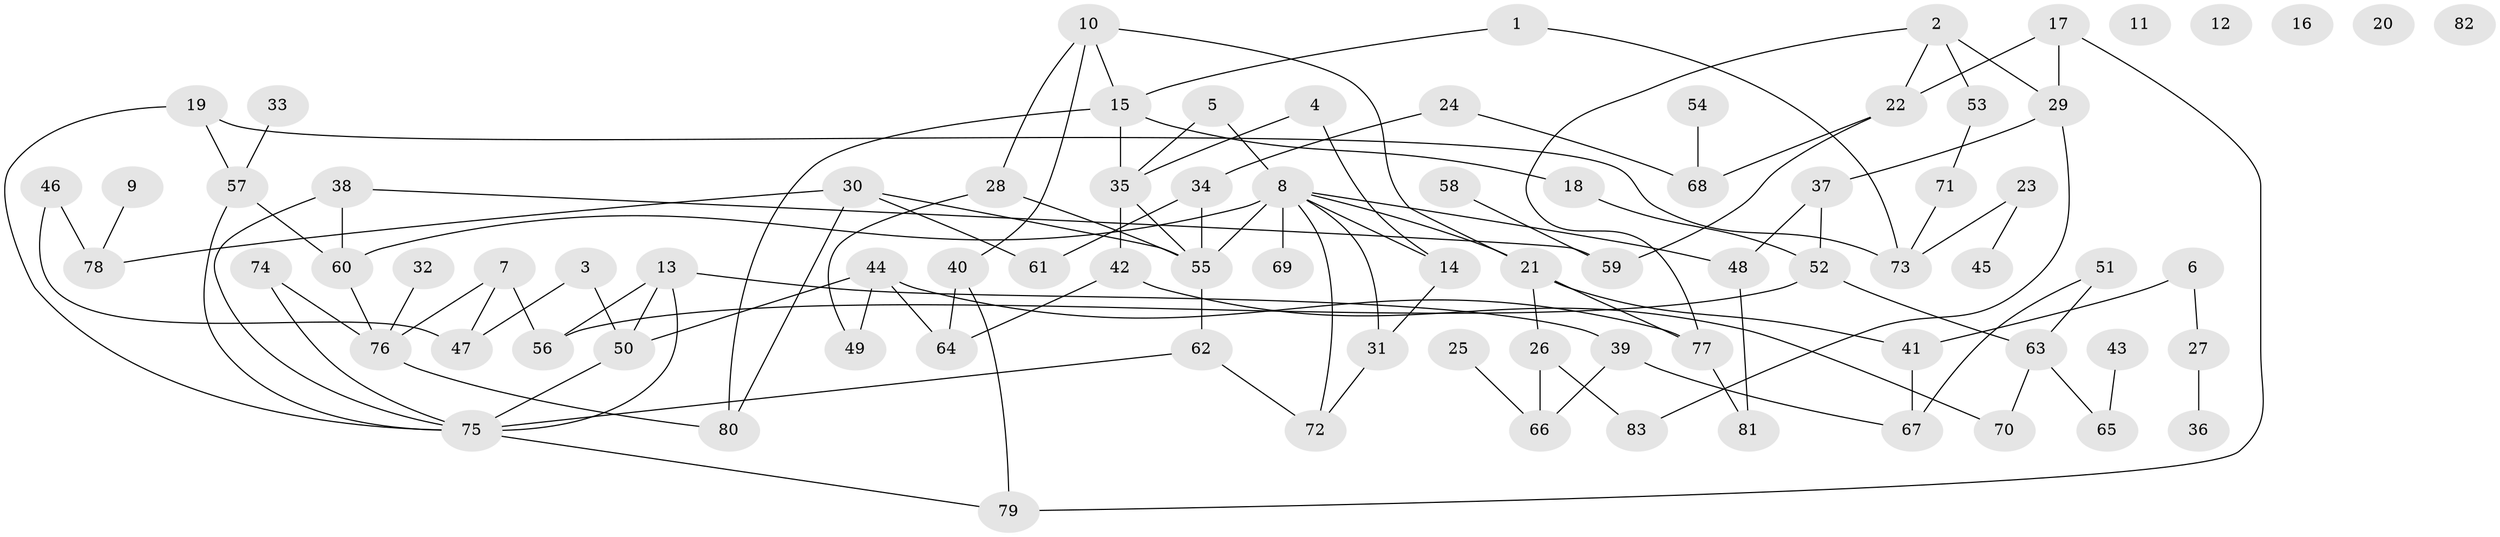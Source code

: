 // coarse degree distribution, {2: 0.24324324324324326, 5: 0.10810810810810811, 7: 0.08108108108108109, 8: 0.05405405405405406, 11: 0.02702702702702703, 6: 0.02702702702702703, 3: 0.1891891891891892, 4: 0.08108108108108109, 1: 0.1891891891891892}
// Generated by graph-tools (version 1.1) at 2025/48/03/04/25 22:48:35]
// undirected, 83 vertices, 115 edges
graph export_dot {
  node [color=gray90,style=filled];
  1;
  2;
  3;
  4;
  5;
  6;
  7;
  8;
  9;
  10;
  11;
  12;
  13;
  14;
  15;
  16;
  17;
  18;
  19;
  20;
  21;
  22;
  23;
  24;
  25;
  26;
  27;
  28;
  29;
  30;
  31;
  32;
  33;
  34;
  35;
  36;
  37;
  38;
  39;
  40;
  41;
  42;
  43;
  44;
  45;
  46;
  47;
  48;
  49;
  50;
  51;
  52;
  53;
  54;
  55;
  56;
  57;
  58;
  59;
  60;
  61;
  62;
  63;
  64;
  65;
  66;
  67;
  68;
  69;
  70;
  71;
  72;
  73;
  74;
  75;
  76;
  77;
  78;
  79;
  80;
  81;
  82;
  83;
  1 -- 15;
  1 -- 73;
  2 -- 22;
  2 -- 29;
  2 -- 53;
  2 -- 77;
  3 -- 47;
  3 -- 50;
  4 -- 14;
  4 -- 35;
  5 -- 8;
  5 -- 35;
  6 -- 27;
  6 -- 41;
  7 -- 47;
  7 -- 56;
  7 -- 76;
  8 -- 14;
  8 -- 21;
  8 -- 31;
  8 -- 48;
  8 -- 55;
  8 -- 60;
  8 -- 69;
  8 -- 72;
  9 -- 78;
  10 -- 15;
  10 -- 21;
  10 -- 28;
  10 -- 40;
  13 -- 39;
  13 -- 50;
  13 -- 56;
  13 -- 75;
  14 -- 31;
  15 -- 18;
  15 -- 35;
  15 -- 80;
  17 -- 22;
  17 -- 29;
  17 -- 79;
  18 -- 52;
  19 -- 57;
  19 -- 73;
  19 -- 75;
  21 -- 26;
  21 -- 41;
  21 -- 77;
  22 -- 59;
  22 -- 68;
  23 -- 45;
  23 -- 73;
  24 -- 34;
  24 -- 68;
  25 -- 66;
  26 -- 66;
  26 -- 83;
  27 -- 36;
  28 -- 49;
  28 -- 55;
  29 -- 37;
  29 -- 83;
  30 -- 55;
  30 -- 61;
  30 -- 78;
  30 -- 80;
  31 -- 72;
  32 -- 76;
  33 -- 57;
  34 -- 55;
  34 -- 61;
  35 -- 42;
  35 -- 55;
  37 -- 48;
  37 -- 52;
  38 -- 59;
  38 -- 60;
  38 -- 75;
  39 -- 66;
  39 -- 67;
  40 -- 64;
  40 -- 79;
  41 -- 67;
  42 -- 64;
  42 -- 70;
  43 -- 65;
  44 -- 49;
  44 -- 50;
  44 -- 64;
  44 -- 77;
  46 -- 47;
  46 -- 78;
  48 -- 81;
  50 -- 75;
  51 -- 63;
  51 -- 67;
  52 -- 56;
  52 -- 63;
  53 -- 71;
  54 -- 68;
  55 -- 62;
  57 -- 60;
  57 -- 75;
  58 -- 59;
  60 -- 76;
  62 -- 72;
  62 -- 75;
  63 -- 65;
  63 -- 70;
  71 -- 73;
  74 -- 75;
  74 -- 76;
  75 -- 79;
  76 -- 80;
  77 -- 81;
}
